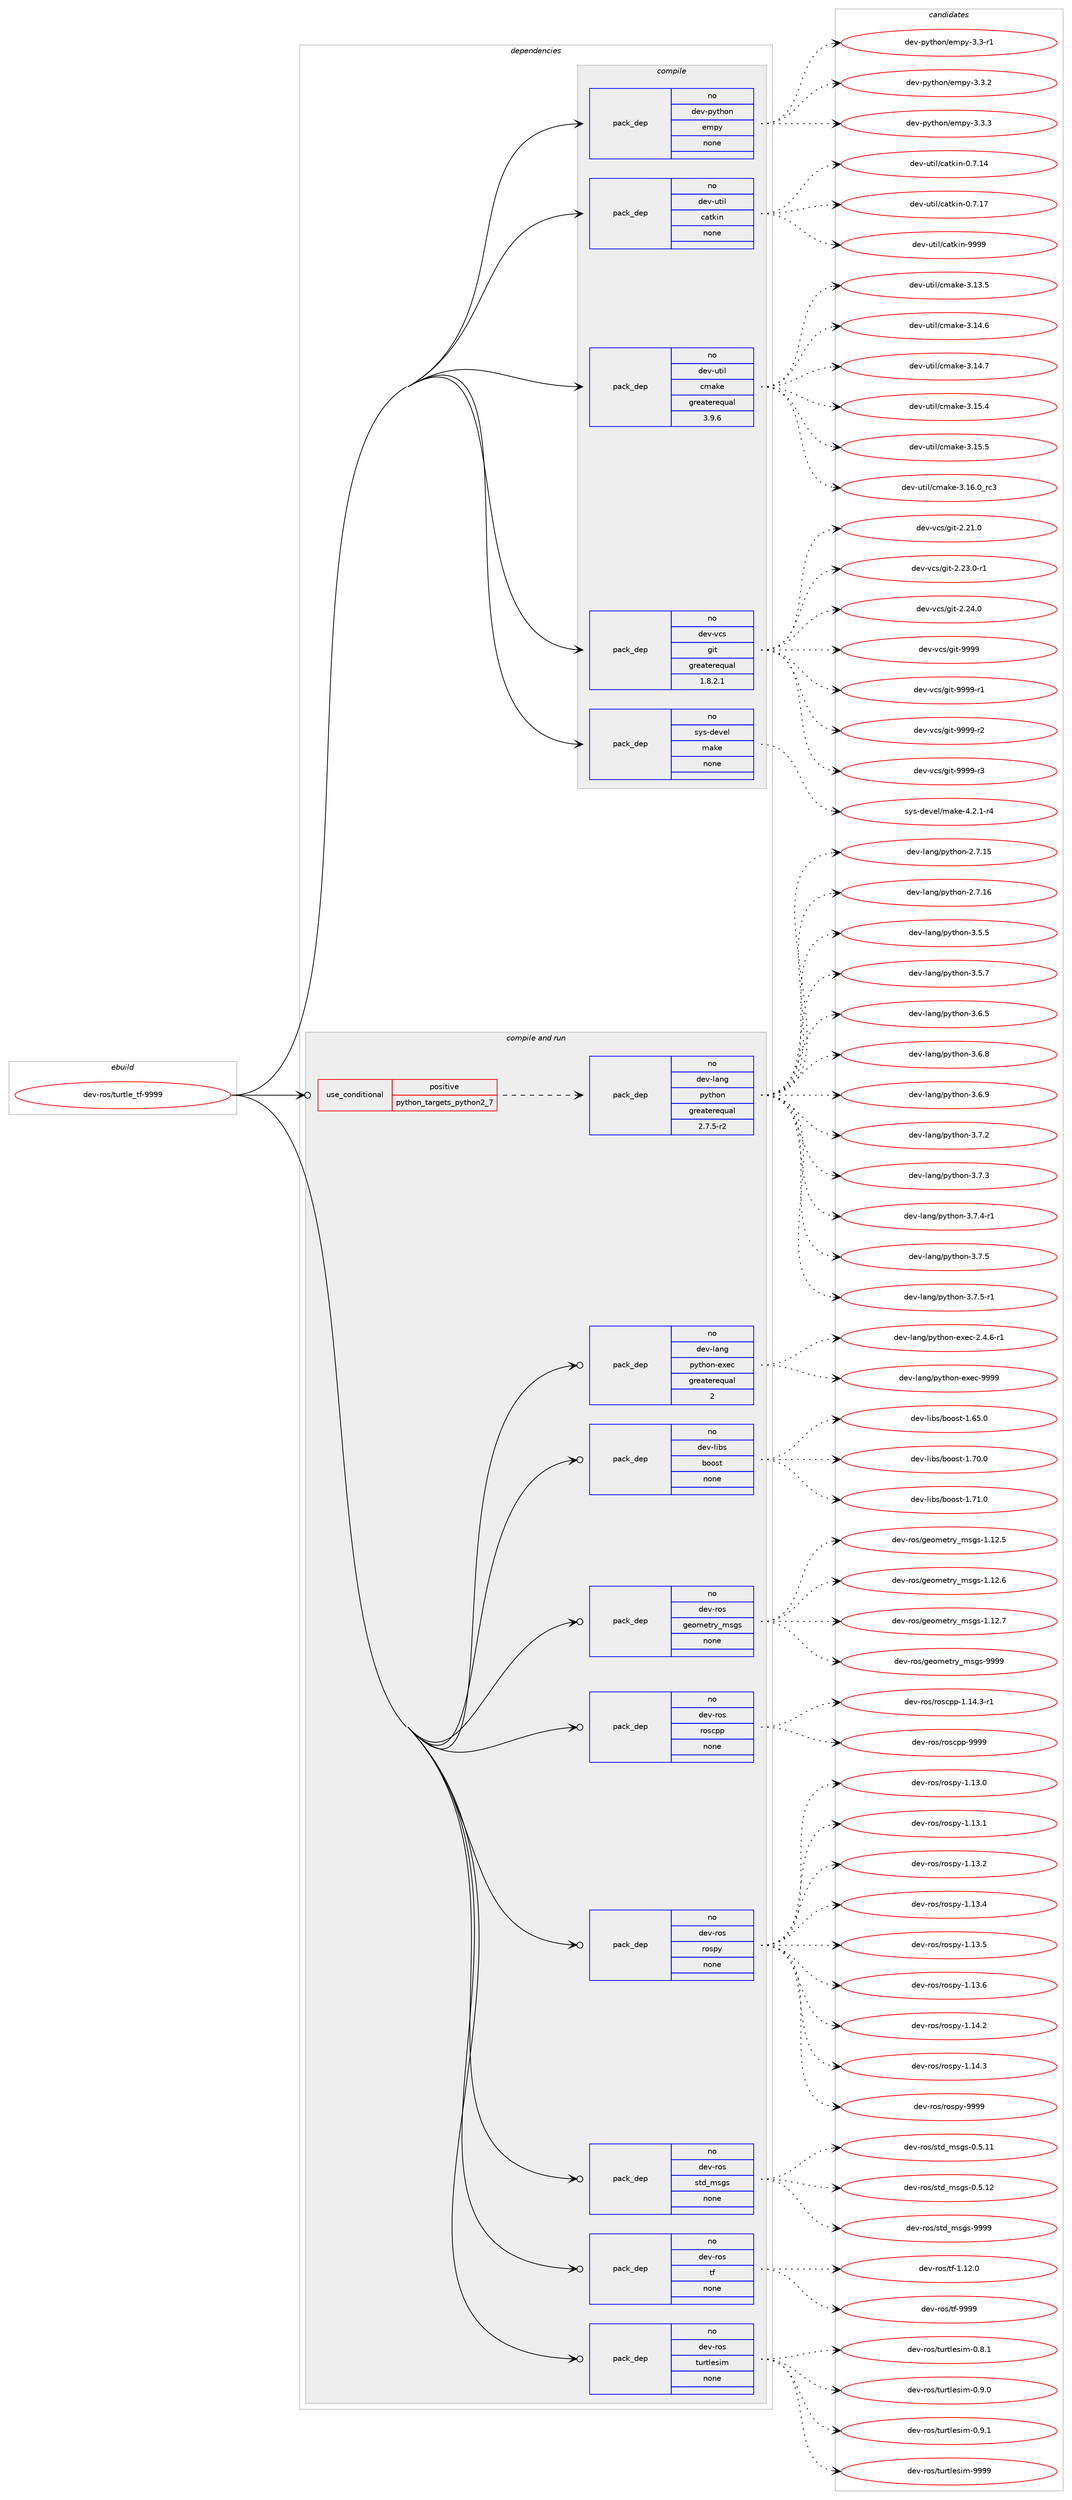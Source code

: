 digraph prolog {

# *************
# Graph options
# *************

newrank=true;
concentrate=true;
compound=true;
graph [rankdir=LR,fontname=Helvetica,fontsize=10,ranksep=1.5];#, ranksep=2.5, nodesep=0.2];
edge  [arrowhead=vee];
node  [fontname=Helvetica,fontsize=10];

# **********
# The ebuild
# **********

subgraph cluster_leftcol {
color=gray;
rank=same;
label=<<i>ebuild</i>>;
id [label="dev-ros/turtle_tf-9999", color=red, width=4, href="../dev-ros/turtle_tf-9999.svg"];
}

# ****************
# The dependencies
# ****************

subgraph cluster_midcol {
color=gray;
label=<<i>dependencies</i>>;
subgraph cluster_compile {
fillcolor="#eeeeee";
style=filled;
label=<<i>compile</i>>;
subgraph pack504026 {
dependency672401 [label=<<TABLE BORDER="0" CELLBORDER="1" CELLSPACING="0" CELLPADDING="4" WIDTH="220"><TR><TD ROWSPAN="6" CELLPADDING="30">pack_dep</TD></TR><TR><TD WIDTH="110">no</TD></TR><TR><TD>dev-python</TD></TR><TR><TD>empy</TD></TR><TR><TD>none</TD></TR><TR><TD></TD></TR></TABLE>>, shape=none, color=blue];
}
id:e -> dependency672401:w [weight=20,style="solid",arrowhead="vee"];
subgraph pack504027 {
dependency672402 [label=<<TABLE BORDER="0" CELLBORDER="1" CELLSPACING="0" CELLPADDING="4" WIDTH="220"><TR><TD ROWSPAN="6" CELLPADDING="30">pack_dep</TD></TR><TR><TD WIDTH="110">no</TD></TR><TR><TD>dev-util</TD></TR><TR><TD>catkin</TD></TR><TR><TD>none</TD></TR><TR><TD></TD></TR></TABLE>>, shape=none, color=blue];
}
id:e -> dependency672402:w [weight=20,style="solid",arrowhead="vee"];
subgraph pack504028 {
dependency672403 [label=<<TABLE BORDER="0" CELLBORDER="1" CELLSPACING="0" CELLPADDING="4" WIDTH="220"><TR><TD ROWSPAN="6" CELLPADDING="30">pack_dep</TD></TR><TR><TD WIDTH="110">no</TD></TR><TR><TD>dev-util</TD></TR><TR><TD>cmake</TD></TR><TR><TD>greaterequal</TD></TR><TR><TD>3.9.6</TD></TR></TABLE>>, shape=none, color=blue];
}
id:e -> dependency672403:w [weight=20,style="solid",arrowhead="vee"];
subgraph pack504029 {
dependency672404 [label=<<TABLE BORDER="0" CELLBORDER="1" CELLSPACING="0" CELLPADDING="4" WIDTH="220"><TR><TD ROWSPAN="6" CELLPADDING="30">pack_dep</TD></TR><TR><TD WIDTH="110">no</TD></TR><TR><TD>dev-vcs</TD></TR><TR><TD>git</TD></TR><TR><TD>greaterequal</TD></TR><TR><TD>1.8.2.1</TD></TR></TABLE>>, shape=none, color=blue];
}
id:e -> dependency672404:w [weight=20,style="solid",arrowhead="vee"];
subgraph pack504030 {
dependency672405 [label=<<TABLE BORDER="0" CELLBORDER="1" CELLSPACING="0" CELLPADDING="4" WIDTH="220"><TR><TD ROWSPAN="6" CELLPADDING="30">pack_dep</TD></TR><TR><TD WIDTH="110">no</TD></TR><TR><TD>sys-devel</TD></TR><TR><TD>make</TD></TR><TR><TD>none</TD></TR><TR><TD></TD></TR></TABLE>>, shape=none, color=blue];
}
id:e -> dependency672405:w [weight=20,style="solid",arrowhead="vee"];
}
subgraph cluster_compileandrun {
fillcolor="#eeeeee";
style=filled;
label=<<i>compile and run</i>>;
subgraph cond156469 {
dependency672406 [label=<<TABLE BORDER="0" CELLBORDER="1" CELLSPACING="0" CELLPADDING="4"><TR><TD ROWSPAN="3" CELLPADDING="10">use_conditional</TD></TR><TR><TD>positive</TD></TR><TR><TD>python_targets_python2_7</TD></TR></TABLE>>, shape=none, color=red];
subgraph pack504031 {
dependency672407 [label=<<TABLE BORDER="0" CELLBORDER="1" CELLSPACING="0" CELLPADDING="4" WIDTH="220"><TR><TD ROWSPAN="6" CELLPADDING="30">pack_dep</TD></TR><TR><TD WIDTH="110">no</TD></TR><TR><TD>dev-lang</TD></TR><TR><TD>python</TD></TR><TR><TD>greaterequal</TD></TR><TR><TD>2.7.5-r2</TD></TR></TABLE>>, shape=none, color=blue];
}
dependency672406:e -> dependency672407:w [weight=20,style="dashed",arrowhead="vee"];
}
id:e -> dependency672406:w [weight=20,style="solid",arrowhead="odotvee"];
subgraph pack504032 {
dependency672408 [label=<<TABLE BORDER="0" CELLBORDER="1" CELLSPACING="0" CELLPADDING="4" WIDTH="220"><TR><TD ROWSPAN="6" CELLPADDING="30">pack_dep</TD></TR><TR><TD WIDTH="110">no</TD></TR><TR><TD>dev-lang</TD></TR><TR><TD>python-exec</TD></TR><TR><TD>greaterequal</TD></TR><TR><TD>2</TD></TR></TABLE>>, shape=none, color=blue];
}
id:e -> dependency672408:w [weight=20,style="solid",arrowhead="odotvee"];
subgraph pack504033 {
dependency672409 [label=<<TABLE BORDER="0" CELLBORDER="1" CELLSPACING="0" CELLPADDING="4" WIDTH="220"><TR><TD ROWSPAN="6" CELLPADDING="30">pack_dep</TD></TR><TR><TD WIDTH="110">no</TD></TR><TR><TD>dev-libs</TD></TR><TR><TD>boost</TD></TR><TR><TD>none</TD></TR><TR><TD></TD></TR></TABLE>>, shape=none, color=blue];
}
id:e -> dependency672409:w [weight=20,style="solid",arrowhead="odotvee"];
subgraph pack504034 {
dependency672410 [label=<<TABLE BORDER="0" CELLBORDER="1" CELLSPACING="0" CELLPADDING="4" WIDTH="220"><TR><TD ROWSPAN="6" CELLPADDING="30">pack_dep</TD></TR><TR><TD WIDTH="110">no</TD></TR><TR><TD>dev-ros</TD></TR><TR><TD>geometry_msgs</TD></TR><TR><TD>none</TD></TR><TR><TD></TD></TR></TABLE>>, shape=none, color=blue];
}
id:e -> dependency672410:w [weight=20,style="solid",arrowhead="odotvee"];
subgraph pack504035 {
dependency672411 [label=<<TABLE BORDER="0" CELLBORDER="1" CELLSPACING="0" CELLPADDING="4" WIDTH="220"><TR><TD ROWSPAN="6" CELLPADDING="30">pack_dep</TD></TR><TR><TD WIDTH="110">no</TD></TR><TR><TD>dev-ros</TD></TR><TR><TD>roscpp</TD></TR><TR><TD>none</TD></TR><TR><TD></TD></TR></TABLE>>, shape=none, color=blue];
}
id:e -> dependency672411:w [weight=20,style="solid",arrowhead="odotvee"];
subgraph pack504036 {
dependency672412 [label=<<TABLE BORDER="0" CELLBORDER="1" CELLSPACING="0" CELLPADDING="4" WIDTH="220"><TR><TD ROWSPAN="6" CELLPADDING="30">pack_dep</TD></TR><TR><TD WIDTH="110">no</TD></TR><TR><TD>dev-ros</TD></TR><TR><TD>rospy</TD></TR><TR><TD>none</TD></TR><TR><TD></TD></TR></TABLE>>, shape=none, color=blue];
}
id:e -> dependency672412:w [weight=20,style="solid",arrowhead="odotvee"];
subgraph pack504037 {
dependency672413 [label=<<TABLE BORDER="0" CELLBORDER="1" CELLSPACING="0" CELLPADDING="4" WIDTH="220"><TR><TD ROWSPAN="6" CELLPADDING="30">pack_dep</TD></TR><TR><TD WIDTH="110">no</TD></TR><TR><TD>dev-ros</TD></TR><TR><TD>std_msgs</TD></TR><TR><TD>none</TD></TR><TR><TD></TD></TR></TABLE>>, shape=none, color=blue];
}
id:e -> dependency672413:w [weight=20,style="solid",arrowhead="odotvee"];
subgraph pack504038 {
dependency672414 [label=<<TABLE BORDER="0" CELLBORDER="1" CELLSPACING="0" CELLPADDING="4" WIDTH="220"><TR><TD ROWSPAN="6" CELLPADDING="30">pack_dep</TD></TR><TR><TD WIDTH="110">no</TD></TR><TR><TD>dev-ros</TD></TR><TR><TD>tf</TD></TR><TR><TD>none</TD></TR><TR><TD></TD></TR></TABLE>>, shape=none, color=blue];
}
id:e -> dependency672414:w [weight=20,style="solid",arrowhead="odotvee"];
subgraph pack504039 {
dependency672415 [label=<<TABLE BORDER="0" CELLBORDER="1" CELLSPACING="0" CELLPADDING="4" WIDTH="220"><TR><TD ROWSPAN="6" CELLPADDING="30">pack_dep</TD></TR><TR><TD WIDTH="110">no</TD></TR><TR><TD>dev-ros</TD></TR><TR><TD>turtlesim</TD></TR><TR><TD>none</TD></TR><TR><TD></TD></TR></TABLE>>, shape=none, color=blue];
}
id:e -> dependency672415:w [weight=20,style="solid",arrowhead="odotvee"];
}
subgraph cluster_run {
fillcolor="#eeeeee";
style=filled;
label=<<i>run</i>>;
}
}

# **************
# The candidates
# **************

subgraph cluster_choices {
rank=same;
color=gray;
label=<<i>candidates</i>>;

subgraph choice504026 {
color=black;
nodesep=1;
choice1001011184511212111610411111047101109112121455146514511449 [label="dev-python/empy-3.3-r1", color=red, width=4,href="../dev-python/empy-3.3-r1.svg"];
choice1001011184511212111610411111047101109112121455146514650 [label="dev-python/empy-3.3.2", color=red, width=4,href="../dev-python/empy-3.3.2.svg"];
choice1001011184511212111610411111047101109112121455146514651 [label="dev-python/empy-3.3.3", color=red, width=4,href="../dev-python/empy-3.3.3.svg"];
dependency672401:e -> choice1001011184511212111610411111047101109112121455146514511449:w [style=dotted,weight="100"];
dependency672401:e -> choice1001011184511212111610411111047101109112121455146514650:w [style=dotted,weight="100"];
dependency672401:e -> choice1001011184511212111610411111047101109112121455146514651:w [style=dotted,weight="100"];
}
subgraph choice504027 {
color=black;
nodesep=1;
choice1001011184511711610510847999711610710511045484655464952 [label="dev-util/catkin-0.7.14", color=red, width=4,href="../dev-util/catkin-0.7.14.svg"];
choice1001011184511711610510847999711610710511045484655464955 [label="dev-util/catkin-0.7.17", color=red, width=4,href="../dev-util/catkin-0.7.17.svg"];
choice100101118451171161051084799971161071051104557575757 [label="dev-util/catkin-9999", color=red, width=4,href="../dev-util/catkin-9999.svg"];
dependency672402:e -> choice1001011184511711610510847999711610710511045484655464952:w [style=dotted,weight="100"];
dependency672402:e -> choice1001011184511711610510847999711610710511045484655464955:w [style=dotted,weight="100"];
dependency672402:e -> choice100101118451171161051084799971161071051104557575757:w [style=dotted,weight="100"];
}
subgraph choice504028 {
color=black;
nodesep=1;
choice1001011184511711610510847991099710710145514649514653 [label="dev-util/cmake-3.13.5", color=red, width=4,href="../dev-util/cmake-3.13.5.svg"];
choice1001011184511711610510847991099710710145514649524654 [label="dev-util/cmake-3.14.6", color=red, width=4,href="../dev-util/cmake-3.14.6.svg"];
choice1001011184511711610510847991099710710145514649524655 [label="dev-util/cmake-3.14.7", color=red, width=4,href="../dev-util/cmake-3.14.7.svg"];
choice1001011184511711610510847991099710710145514649534652 [label="dev-util/cmake-3.15.4", color=red, width=4,href="../dev-util/cmake-3.15.4.svg"];
choice1001011184511711610510847991099710710145514649534653 [label="dev-util/cmake-3.15.5", color=red, width=4,href="../dev-util/cmake-3.15.5.svg"];
choice1001011184511711610510847991099710710145514649544648951149951 [label="dev-util/cmake-3.16.0_rc3", color=red, width=4,href="../dev-util/cmake-3.16.0_rc3.svg"];
dependency672403:e -> choice1001011184511711610510847991099710710145514649514653:w [style=dotted,weight="100"];
dependency672403:e -> choice1001011184511711610510847991099710710145514649524654:w [style=dotted,weight="100"];
dependency672403:e -> choice1001011184511711610510847991099710710145514649524655:w [style=dotted,weight="100"];
dependency672403:e -> choice1001011184511711610510847991099710710145514649534652:w [style=dotted,weight="100"];
dependency672403:e -> choice1001011184511711610510847991099710710145514649534653:w [style=dotted,weight="100"];
dependency672403:e -> choice1001011184511711610510847991099710710145514649544648951149951:w [style=dotted,weight="100"];
}
subgraph choice504029 {
color=black;
nodesep=1;
choice10010111845118991154710310511645504650494648 [label="dev-vcs/git-2.21.0", color=red, width=4,href="../dev-vcs/git-2.21.0.svg"];
choice100101118451189911547103105116455046505146484511449 [label="dev-vcs/git-2.23.0-r1", color=red, width=4,href="../dev-vcs/git-2.23.0-r1.svg"];
choice10010111845118991154710310511645504650524648 [label="dev-vcs/git-2.24.0", color=red, width=4,href="../dev-vcs/git-2.24.0.svg"];
choice1001011184511899115471031051164557575757 [label="dev-vcs/git-9999", color=red, width=4,href="../dev-vcs/git-9999.svg"];
choice10010111845118991154710310511645575757574511449 [label="dev-vcs/git-9999-r1", color=red, width=4,href="../dev-vcs/git-9999-r1.svg"];
choice10010111845118991154710310511645575757574511450 [label="dev-vcs/git-9999-r2", color=red, width=4,href="../dev-vcs/git-9999-r2.svg"];
choice10010111845118991154710310511645575757574511451 [label="dev-vcs/git-9999-r3", color=red, width=4,href="../dev-vcs/git-9999-r3.svg"];
dependency672404:e -> choice10010111845118991154710310511645504650494648:w [style=dotted,weight="100"];
dependency672404:e -> choice100101118451189911547103105116455046505146484511449:w [style=dotted,weight="100"];
dependency672404:e -> choice10010111845118991154710310511645504650524648:w [style=dotted,weight="100"];
dependency672404:e -> choice1001011184511899115471031051164557575757:w [style=dotted,weight="100"];
dependency672404:e -> choice10010111845118991154710310511645575757574511449:w [style=dotted,weight="100"];
dependency672404:e -> choice10010111845118991154710310511645575757574511450:w [style=dotted,weight="100"];
dependency672404:e -> choice10010111845118991154710310511645575757574511451:w [style=dotted,weight="100"];
}
subgraph choice504030 {
color=black;
nodesep=1;
choice1151211154510010111810110847109971071014552465046494511452 [label="sys-devel/make-4.2.1-r4", color=red, width=4,href="../sys-devel/make-4.2.1-r4.svg"];
dependency672405:e -> choice1151211154510010111810110847109971071014552465046494511452:w [style=dotted,weight="100"];
}
subgraph choice504031 {
color=black;
nodesep=1;
choice10010111845108971101034711212111610411111045504655464953 [label="dev-lang/python-2.7.15", color=red, width=4,href="../dev-lang/python-2.7.15.svg"];
choice10010111845108971101034711212111610411111045504655464954 [label="dev-lang/python-2.7.16", color=red, width=4,href="../dev-lang/python-2.7.16.svg"];
choice100101118451089711010347112121116104111110455146534653 [label="dev-lang/python-3.5.5", color=red, width=4,href="../dev-lang/python-3.5.5.svg"];
choice100101118451089711010347112121116104111110455146534655 [label="dev-lang/python-3.5.7", color=red, width=4,href="../dev-lang/python-3.5.7.svg"];
choice100101118451089711010347112121116104111110455146544653 [label="dev-lang/python-3.6.5", color=red, width=4,href="../dev-lang/python-3.6.5.svg"];
choice100101118451089711010347112121116104111110455146544656 [label="dev-lang/python-3.6.8", color=red, width=4,href="../dev-lang/python-3.6.8.svg"];
choice100101118451089711010347112121116104111110455146544657 [label="dev-lang/python-3.6.9", color=red, width=4,href="../dev-lang/python-3.6.9.svg"];
choice100101118451089711010347112121116104111110455146554650 [label="dev-lang/python-3.7.2", color=red, width=4,href="../dev-lang/python-3.7.2.svg"];
choice100101118451089711010347112121116104111110455146554651 [label="dev-lang/python-3.7.3", color=red, width=4,href="../dev-lang/python-3.7.3.svg"];
choice1001011184510897110103471121211161041111104551465546524511449 [label="dev-lang/python-3.7.4-r1", color=red, width=4,href="../dev-lang/python-3.7.4-r1.svg"];
choice100101118451089711010347112121116104111110455146554653 [label="dev-lang/python-3.7.5", color=red, width=4,href="../dev-lang/python-3.7.5.svg"];
choice1001011184510897110103471121211161041111104551465546534511449 [label="dev-lang/python-3.7.5-r1", color=red, width=4,href="../dev-lang/python-3.7.5-r1.svg"];
dependency672407:e -> choice10010111845108971101034711212111610411111045504655464953:w [style=dotted,weight="100"];
dependency672407:e -> choice10010111845108971101034711212111610411111045504655464954:w [style=dotted,weight="100"];
dependency672407:e -> choice100101118451089711010347112121116104111110455146534653:w [style=dotted,weight="100"];
dependency672407:e -> choice100101118451089711010347112121116104111110455146534655:w [style=dotted,weight="100"];
dependency672407:e -> choice100101118451089711010347112121116104111110455146544653:w [style=dotted,weight="100"];
dependency672407:e -> choice100101118451089711010347112121116104111110455146544656:w [style=dotted,weight="100"];
dependency672407:e -> choice100101118451089711010347112121116104111110455146544657:w [style=dotted,weight="100"];
dependency672407:e -> choice100101118451089711010347112121116104111110455146554650:w [style=dotted,weight="100"];
dependency672407:e -> choice100101118451089711010347112121116104111110455146554651:w [style=dotted,weight="100"];
dependency672407:e -> choice1001011184510897110103471121211161041111104551465546524511449:w [style=dotted,weight="100"];
dependency672407:e -> choice100101118451089711010347112121116104111110455146554653:w [style=dotted,weight="100"];
dependency672407:e -> choice1001011184510897110103471121211161041111104551465546534511449:w [style=dotted,weight="100"];
}
subgraph choice504032 {
color=black;
nodesep=1;
choice10010111845108971101034711212111610411111045101120101994550465246544511449 [label="dev-lang/python-exec-2.4.6-r1", color=red, width=4,href="../dev-lang/python-exec-2.4.6-r1.svg"];
choice10010111845108971101034711212111610411111045101120101994557575757 [label="dev-lang/python-exec-9999", color=red, width=4,href="../dev-lang/python-exec-9999.svg"];
dependency672408:e -> choice10010111845108971101034711212111610411111045101120101994550465246544511449:w [style=dotted,weight="100"];
dependency672408:e -> choice10010111845108971101034711212111610411111045101120101994557575757:w [style=dotted,weight="100"];
}
subgraph choice504033 {
color=black;
nodesep=1;
choice1001011184510810598115479811111111511645494654534648 [label="dev-libs/boost-1.65.0", color=red, width=4,href="../dev-libs/boost-1.65.0.svg"];
choice1001011184510810598115479811111111511645494655484648 [label="dev-libs/boost-1.70.0", color=red, width=4,href="../dev-libs/boost-1.70.0.svg"];
choice1001011184510810598115479811111111511645494655494648 [label="dev-libs/boost-1.71.0", color=red, width=4,href="../dev-libs/boost-1.71.0.svg"];
dependency672409:e -> choice1001011184510810598115479811111111511645494654534648:w [style=dotted,weight="100"];
dependency672409:e -> choice1001011184510810598115479811111111511645494655484648:w [style=dotted,weight="100"];
dependency672409:e -> choice1001011184510810598115479811111111511645494655494648:w [style=dotted,weight="100"];
}
subgraph choice504034 {
color=black;
nodesep=1;
choice10010111845114111115471031011111091011161141219510911510311545494649504653 [label="dev-ros/geometry_msgs-1.12.5", color=red, width=4,href="../dev-ros/geometry_msgs-1.12.5.svg"];
choice10010111845114111115471031011111091011161141219510911510311545494649504654 [label="dev-ros/geometry_msgs-1.12.6", color=red, width=4,href="../dev-ros/geometry_msgs-1.12.6.svg"];
choice10010111845114111115471031011111091011161141219510911510311545494649504655 [label="dev-ros/geometry_msgs-1.12.7", color=red, width=4,href="../dev-ros/geometry_msgs-1.12.7.svg"];
choice1001011184511411111547103101111109101116114121951091151031154557575757 [label="dev-ros/geometry_msgs-9999", color=red, width=4,href="../dev-ros/geometry_msgs-9999.svg"];
dependency672410:e -> choice10010111845114111115471031011111091011161141219510911510311545494649504653:w [style=dotted,weight="100"];
dependency672410:e -> choice10010111845114111115471031011111091011161141219510911510311545494649504654:w [style=dotted,weight="100"];
dependency672410:e -> choice10010111845114111115471031011111091011161141219510911510311545494649504655:w [style=dotted,weight="100"];
dependency672410:e -> choice1001011184511411111547103101111109101116114121951091151031154557575757:w [style=dotted,weight="100"];
}
subgraph choice504035 {
color=black;
nodesep=1;
choice100101118451141111154711411111599112112454946495246514511449 [label="dev-ros/roscpp-1.14.3-r1", color=red, width=4,href="../dev-ros/roscpp-1.14.3-r1.svg"];
choice1001011184511411111547114111115991121124557575757 [label="dev-ros/roscpp-9999", color=red, width=4,href="../dev-ros/roscpp-9999.svg"];
dependency672411:e -> choice100101118451141111154711411111599112112454946495246514511449:w [style=dotted,weight="100"];
dependency672411:e -> choice1001011184511411111547114111115991121124557575757:w [style=dotted,weight="100"];
}
subgraph choice504036 {
color=black;
nodesep=1;
choice100101118451141111154711411111511212145494649514648 [label="dev-ros/rospy-1.13.0", color=red, width=4,href="../dev-ros/rospy-1.13.0.svg"];
choice100101118451141111154711411111511212145494649514649 [label="dev-ros/rospy-1.13.1", color=red, width=4,href="../dev-ros/rospy-1.13.1.svg"];
choice100101118451141111154711411111511212145494649514650 [label="dev-ros/rospy-1.13.2", color=red, width=4,href="../dev-ros/rospy-1.13.2.svg"];
choice100101118451141111154711411111511212145494649514652 [label="dev-ros/rospy-1.13.4", color=red, width=4,href="../dev-ros/rospy-1.13.4.svg"];
choice100101118451141111154711411111511212145494649514653 [label="dev-ros/rospy-1.13.5", color=red, width=4,href="../dev-ros/rospy-1.13.5.svg"];
choice100101118451141111154711411111511212145494649514654 [label="dev-ros/rospy-1.13.6", color=red, width=4,href="../dev-ros/rospy-1.13.6.svg"];
choice100101118451141111154711411111511212145494649524650 [label="dev-ros/rospy-1.14.2", color=red, width=4,href="../dev-ros/rospy-1.14.2.svg"];
choice100101118451141111154711411111511212145494649524651 [label="dev-ros/rospy-1.14.3", color=red, width=4,href="../dev-ros/rospy-1.14.3.svg"];
choice10010111845114111115471141111151121214557575757 [label="dev-ros/rospy-9999", color=red, width=4,href="../dev-ros/rospy-9999.svg"];
dependency672412:e -> choice100101118451141111154711411111511212145494649514648:w [style=dotted,weight="100"];
dependency672412:e -> choice100101118451141111154711411111511212145494649514649:w [style=dotted,weight="100"];
dependency672412:e -> choice100101118451141111154711411111511212145494649514650:w [style=dotted,weight="100"];
dependency672412:e -> choice100101118451141111154711411111511212145494649514652:w [style=dotted,weight="100"];
dependency672412:e -> choice100101118451141111154711411111511212145494649514653:w [style=dotted,weight="100"];
dependency672412:e -> choice100101118451141111154711411111511212145494649514654:w [style=dotted,weight="100"];
dependency672412:e -> choice100101118451141111154711411111511212145494649524650:w [style=dotted,weight="100"];
dependency672412:e -> choice100101118451141111154711411111511212145494649524651:w [style=dotted,weight="100"];
dependency672412:e -> choice10010111845114111115471141111151121214557575757:w [style=dotted,weight="100"];
}
subgraph choice504037 {
color=black;
nodesep=1;
choice10010111845114111115471151161009510911510311545484653464949 [label="dev-ros/std_msgs-0.5.11", color=red, width=4,href="../dev-ros/std_msgs-0.5.11.svg"];
choice10010111845114111115471151161009510911510311545484653464950 [label="dev-ros/std_msgs-0.5.12", color=red, width=4,href="../dev-ros/std_msgs-0.5.12.svg"];
choice1001011184511411111547115116100951091151031154557575757 [label="dev-ros/std_msgs-9999", color=red, width=4,href="../dev-ros/std_msgs-9999.svg"];
dependency672413:e -> choice10010111845114111115471151161009510911510311545484653464949:w [style=dotted,weight="100"];
dependency672413:e -> choice10010111845114111115471151161009510911510311545484653464950:w [style=dotted,weight="100"];
dependency672413:e -> choice1001011184511411111547115116100951091151031154557575757:w [style=dotted,weight="100"];
}
subgraph choice504038 {
color=black;
nodesep=1;
choice100101118451141111154711610245494649504648 [label="dev-ros/tf-1.12.0", color=red, width=4,href="../dev-ros/tf-1.12.0.svg"];
choice10010111845114111115471161024557575757 [label="dev-ros/tf-9999", color=red, width=4,href="../dev-ros/tf-9999.svg"];
dependency672414:e -> choice100101118451141111154711610245494649504648:w [style=dotted,weight="100"];
dependency672414:e -> choice10010111845114111115471161024557575757:w [style=dotted,weight="100"];
}
subgraph choice504039 {
color=black;
nodesep=1;
choice1001011184511411111547116117114116108101115105109454846564649 [label="dev-ros/turtlesim-0.8.1", color=red, width=4,href="../dev-ros/turtlesim-0.8.1.svg"];
choice1001011184511411111547116117114116108101115105109454846574648 [label="dev-ros/turtlesim-0.9.0", color=red, width=4,href="../dev-ros/turtlesim-0.9.0.svg"];
choice1001011184511411111547116117114116108101115105109454846574649 [label="dev-ros/turtlesim-0.9.1", color=red, width=4,href="../dev-ros/turtlesim-0.9.1.svg"];
choice10010111845114111115471161171141161081011151051094557575757 [label="dev-ros/turtlesim-9999", color=red, width=4,href="../dev-ros/turtlesim-9999.svg"];
dependency672415:e -> choice1001011184511411111547116117114116108101115105109454846564649:w [style=dotted,weight="100"];
dependency672415:e -> choice1001011184511411111547116117114116108101115105109454846574648:w [style=dotted,weight="100"];
dependency672415:e -> choice1001011184511411111547116117114116108101115105109454846574649:w [style=dotted,weight="100"];
dependency672415:e -> choice10010111845114111115471161171141161081011151051094557575757:w [style=dotted,weight="100"];
}
}

}

